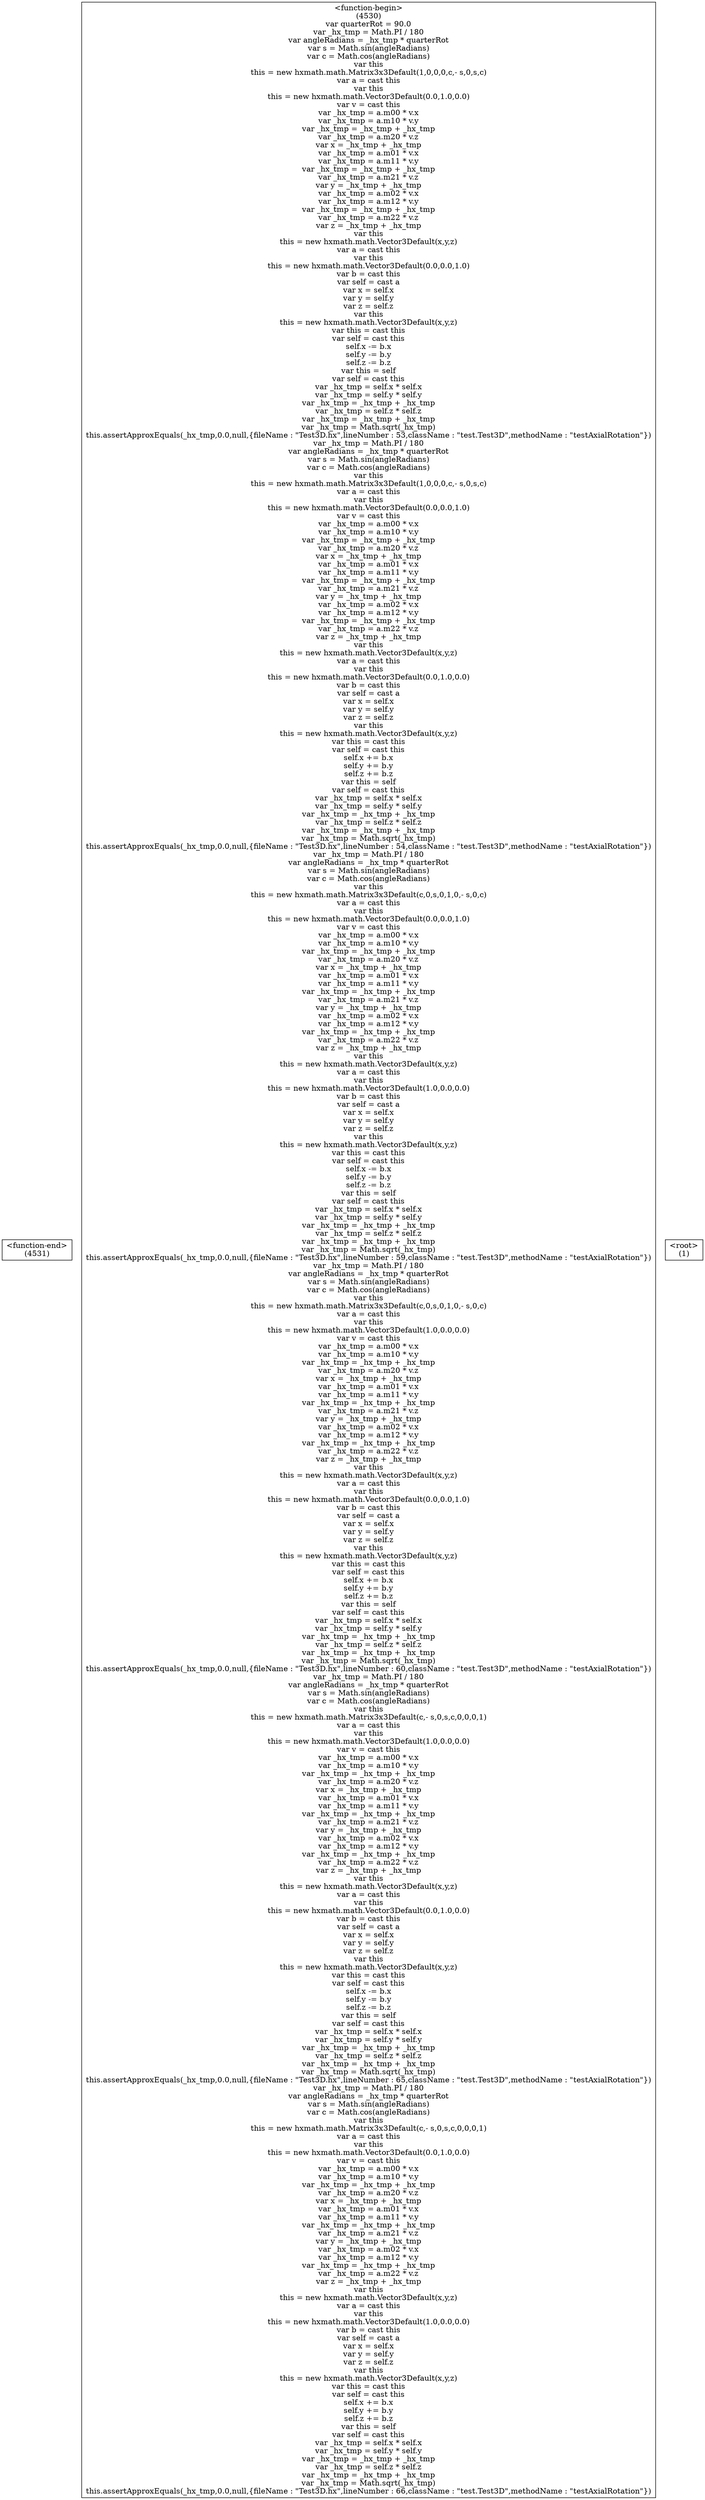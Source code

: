 digraph graphname {
n4531 [shape=box,label="<function-end>
(4531)"];
n4530 [shape=box,label="<function-begin>
(4530)\nvar quarterRot = 90.0\nvar _hx_tmp = Math.PI / 180\nvar angleRadians = _hx_tmp * quarterRot\nvar s = Math.sin(angleRadians)\nvar c = Math.cos(angleRadians)\nvar this\nthis = new hxmath.math.Matrix3x3Default(1,0,0,0,c,- s,0,s,c)\nvar a = cast this\nvar this\nthis = new hxmath.math.Vector3Default(0.0,1.0,0.0)\nvar v = cast this\nvar _hx_tmp = a.m00 * v.x\nvar _hx_tmp = a.m10 * v.y\nvar _hx_tmp = _hx_tmp + _hx_tmp\nvar _hx_tmp = a.m20 * v.z\nvar x = _hx_tmp + _hx_tmp\nvar _hx_tmp = a.m01 * v.x\nvar _hx_tmp = a.m11 * v.y\nvar _hx_tmp = _hx_tmp + _hx_tmp\nvar _hx_tmp = a.m21 * v.z\nvar y = _hx_tmp + _hx_tmp\nvar _hx_tmp = a.m02 * v.x\nvar _hx_tmp = a.m12 * v.y\nvar _hx_tmp = _hx_tmp + _hx_tmp\nvar _hx_tmp = a.m22 * v.z\nvar z = _hx_tmp + _hx_tmp\nvar this\nthis = new hxmath.math.Vector3Default(x,y,z)\nvar a = cast this\nvar this\nthis = new hxmath.math.Vector3Default(0.0,0.0,1.0)\nvar b = cast this\nvar self = cast a\nvar x = self.x\nvar y = self.y\nvar z = self.z\nvar this\nthis = new hxmath.math.Vector3Default(x,y,z)\nvar this = cast this\nvar self = cast this\nself.x -= b.x\nself.y -= b.y\nself.z -= b.z\nvar this = self\nvar self = cast this\nvar _hx_tmp = self.x * self.x\nvar _hx_tmp = self.y * self.y\nvar _hx_tmp = _hx_tmp + _hx_tmp\nvar _hx_tmp = self.z * self.z\nvar _hx_tmp = _hx_tmp + _hx_tmp\nvar _hx_tmp = Math.sqrt(_hx_tmp)\nthis.assertApproxEquals(_hx_tmp,0.0,null,{fileName : \"Test3D.hx\",lineNumber : 53,className : \"test.Test3D\",methodName : \"testAxialRotation\"})\nvar _hx_tmp = Math.PI / 180\nvar angleRadians = _hx_tmp * quarterRot\nvar s = Math.sin(angleRadians)\nvar c = Math.cos(angleRadians)\nvar this\nthis = new hxmath.math.Matrix3x3Default(1,0,0,0,c,- s,0,s,c)\nvar a = cast this\nvar this\nthis = new hxmath.math.Vector3Default(0.0,0.0,1.0)\nvar v = cast this\nvar _hx_tmp = a.m00 * v.x\nvar _hx_tmp = a.m10 * v.y\nvar _hx_tmp = _hx_tmp + _hx_tmp\nvar _hx_tmp = a.m20 * v.z\nvar x = _hx_tmp + _hx_tmp\nvar _hx_tmp = a.m01 * v.x\nvar _hx_tmp = a.m11 * v.y\nvar _hx_tmp = _hx_tmp + _hx_tmp\nvar _hx_tmp = a.m21 * v.z\nvar y = _hx_tmp + _hx_tmp\nvar _hx_tmp = a.m02 * v.x\nvar _hx_tmp = a.m12 * v.y\nvar _hx_tmp = _hx_tmp + _hx_tmp\nvar _hx_tmp = a.m22 * v.z\nvar z = _hx_tmp + _hx_tmp\nvar this\nthis = new hxmath.math.Vector3Default(x,y,z)\nvar a = cast this\nvar this\nthis = new hxmath.math.Vector3Default(0.0,1.0,0.0)\nvar b = cast this\nvar self = cast a\nvar x = self.x\nvar y = self.y\nvar z = self.z\nvar this\nthis = new hxmath.math.Vector3Default(x,y,z)\nvar this = cast this\nvar self = cast this\nself.x += b.x\nself.y += b.y\nself.z += b.z\nvar this = self\nvar self = cast this\nvar _hx_tmp = self.x * self.x\nvar _hx_tmp = self.y * self.y\nvar _hx_tmp = _hx_tmp + _hx_tmp\nvar _hx_tmp = self.z * self.z\nvar _hx_tmp = _hx_tmp + _hx_tmp\nvar _hx_tmp = Math.sqrt(_hx_tmp)\nthis.assertApproxEquals(_hx_tmp,0.0,null,{fileName : \"Test3D.hx\",lineNumber : 54,className : \"test.Test3D\",methodName : \"testAxialRotation\"})\nvar _hx_tmp = Math.PI / 180\nvar angleRadians = _hx_tmp * quarterRot\nvar s = Math.sin(angleRadians)\nvar c = Math.cos(angleRadians)\nvar this\nthis = new hxmath.math.Matrix3x3Default(c,0,s,0,1,0,- s,0,c)\nvar a = cast this\nvar this\nthis = new hxmath.math.Vector3Default(0.0,0.0,1.0)\nvar v = cast this\nvar _hx_tmp = a.m00 * v.x\nvar _hx_tmp = a.m10 * v.y\nvar _hx_tmp = _hx_tmp + _hx_tmp\nvar _hx_tmp = a.m20 * v.z\nvar x = _hx_tmp + _hx_tmp\nvar _hx_tmp = a.m01 * v.x\nvar _hx_tmp = a.m11 * v.y\nvar _hx_tmp = _hx_tmp + _hx_tmp\nvar _hx_tmp = a.m21 * v.z\nvar y = _hx_tmp + _hx_tmp\nvar _hx_tmp = a.m02 * v.x\nvar _hx_tmp = a.m12 * v.y\nvar _hx_tmp = _hx_tmp + _hx_tmp\nvar _hx_tmp = a.m22 * v.z\nvar z = _hx_tmp + _hx_tmp\nvar this\nthis = new hxmath.math.Vector3Default(x,y,z)\nvar a = cast this\nvar this\nthis = new hxmath.math.Vector3Default(1.0,0.0,0.0)\nvar b = cast this\nvar self = cast a\nvar x = self.x\nvar y = self.y\nvar z = self.z\nvar this\nthis = new hxmath.math.Vector3Default(x,y,z)\nvar this = cast this\nvar self = cast this\nself.x -= b.x\nself.y -= b.y\nself.z -= b.z\nvar this = self\nvar self = cast this\nvar _hx_tmp = self.x * self.x\nvar _hx_tmp = self.y * self.y\nvar _hx_tmp = _hx_tmp + _hx_tmp\nvar _hx_tmp = self.z * self.z\nvar _hx_tmp = _hx_tmp + _hx_tmp\nvar _hx_tmp = Math.sqrt(_hx_tmp)\nthis.assertApproxEquals(_hx_tmp,0.0,null,{fileName : \"Test3D.hx\",lineNumber : 59,className : \"test.Test3D\",methodName : \"testAxialRotation\"})\nvar _hx_tmp = Math.PI / 180\nvar angleRadians = _hx_tmp * quarterRot\nvar s = Math.sin(angleRadians)\nvar c = Math.cos(angleRadians)\nvar this\nthis = new hxmath.math.Matrix3x3Default(c,0,s,0,1,0,- s,0,c)\nvar a = cast this\nvar this\nthis = new hxmath.math.Vector3Default(1.0,0.0,0.0)\nvar v = cast this\nvar _hx_tmp = a.m00 * v.x\nvar _hx_tmp = a.m10 * v.y\nvar _hx_tmp = _hx_tmp + _hx_tmp\nvar _hx_tmp = a.m20 * v.z\nvar x = _hx_tmp + _hx_tmp\nvar _hx_tmp = a.m01 * v.x\nvar _hx_tmp = a.m11 * v.y\nvar _hx_tmp = _hx_tmp + _hx_tmp\nvar _hx_tmp = a.m21 * v.z\nvar y = _hx_tmp + _hx_tmp\nvar _hx_tmp = a.m02 * v.x\nvar _hx_tmp = a.m12 * v.y\nvar _hx_tmp = _hx_tmp + _hx_tmp\nvar _hx_tmp = a.m22 * v.z\nvar z = _hx_tmp + _hx_tmp\nvar this\nthis = new hxmath.math.Vector3Default(x,y,z)\nvar a = cast this\nvar this\nthis = new hxmath.math.Vector3Default(0.0,0.0,1.0)\nvar b = cast this\nvar self = cast a\nvar x = self.x\nvar y = self.y\nvar z = self.z\nvar this\nthis = new hxmath.math.Vector3Default(x,y,z)\nvar this = cast this\nvar self = cast this\nself.x += b.x\nself.y += b.y\nself.z += b.z\nvar this = self\nvar self = cast this\nvar _hx_tmp = self.x * self.x\nvar _hx_tmp = self.y * self.y\nvar _hx_tmp = _hx_tmp + _hx_tmp\nvar _hx_tmp = self.z * self.z\nvar _hx_tmp = _hx_tmp + _hx_tmp\nvar _hx_tmp = Math.sqrt(_hx_tmp)\nthis.assertApproxEquals(_hx_tmp,0.0,null,{fileName : \"Test3D.hx\",lineNumber : 60,className : \"test.Test3D\",methodName : \"testAxialRotation\"})\nvar _hx_tmp = Math.PI / 180\nvar angleRadians = _hx_tmp * quarterRot\nvar s = Math.sin(angleRadians)\nvar c = Math.cos(angleRadians)\nvar this\nthis = new hxmath.math.Matrix3x3Default(c,- s,0,s,c,0,0,0,1)\nvar a = cast this\nvar this\nthis = new hxmath.math.Vector3Default(1.0,0.0,0.0)\nvar v = cast this\nvar _hx_tmp = a.m00 * v.x\nvar _hx_tmp = a.m10 * v.y\nvar _hx_tmp = _hx_tmp + _hx_tmp\nvar _hx_tmp = a.m20 * v.z\nvar x = _hx_tmp + _hx_tmp\nvar _hx_tmp = a.m01 * v.x\nvar _hx_tmp = a.m11 * v.y\nvar _hx_tmp = _hx_tmp + _hx_tmp\nvar _hx_tmp = a.m21 * v.z\nvar y = _hx_tmp + _hx_tmp\nvar _hx_tmp = a.m02 * v.x\nvar _hx_tmp = a.m12 * v.y\nvar _hx_tmp = _hx_tmp + _hx_tmp\nvar _hx_tmp = a.m22 * v.z\nvar z = _hx_tmp + _hx_tmp\nvar this\nthis = new hxmath.math.Vector3Default(x,y,z)\nvar a = cast this\nvar this\nthis = new hxmath.math.Vector3Default(0.0,1.0,0.0)\nvar b = cast this\nvar self = cast a\nvar x = self.x\nvar y = self.y\nvar z = self.z\nvar this\nthis = new hxmath.math.Vector3Default(x,y,z)\nvar this = cast this\nvar self = cast this\nself.x -= b.x\nself.y -= b.y\nself.z -= b.z\nvar this = self\nvar self = cast this\nvar _hx_tmp = self.x * self.x\nvar _hx_tmp = self.y * self.y\nvar _hx_tmp = _hx_tmp + _hx_tmp\nvar _hx_tmp = self.z * self.z\nvar _hx_tmp = _hx_tmp + _hx_tmp\nvar _hx_tmp = Math.sqrt(_hx_tmp)\nthis.assertApproxEquals(_hx_tmp,0.0,null,{fileName : \"Test3D.hx\",lineNumber : 65,className : \"test.Test3D\",methodName : \"testAxialRotation\"})\nvar _hx_tmp = Math.PI / 180\nvar angleRadians = _hx_tmp * quarterRot\nvar s = Math.sin(angleRadians)\nvar c = Math.cos(angleRadians)\nvar this\nthis = new hxmath.math.Matrix3x3Default(c,- s,0,s,c,0,0,0,1)\nvar a = cast this\nvar this\nthis = new hxmath.math.Vector3Default(0.0,1.0,0.0)\nvar v = cast this\nvar _hx_tmp = a.m00 * v.x\nvar _hx_tmp = a.m10 * v.y\nvar _hx_tmp = _hx_tmp + _hx_tmp\nvar _hx_tmp = a.m20 * v.z\nvar x = _hx_tmp + _hx_tmp\nvar _hx_tmp = a.m01 * v.x\nvar _hx_tmp = a.m11 * v.y\nvar _hx_tmp = _hx_tmp + _hx_tmp\nvar _hx_tmp = a.m21 * v.z\nvar y = _hx_tmp + _hx_tmp\nvar _hx_tmp = a.m02 * v.x\nvar _hx_tmp = a.m12 * v.y\nvar _hx_tmp = _hx_tmp + _hx_tmp\nvar _hx_tmp = a.m22 * v.z\nvar z = _hx_tmp + _hx_tmp\nvar this\nthis = new hxmath.math.Vector3Default(x,y,z)\nvar a = cast this\nvar this\nthis = new hxmath.math.Vector3Default(1.0,0.0,0.0)\nvar b = cast this\nvar self = cast a\nvar x = self.x\nvar y = self.y\nvar z = self.z\nvar this\nthis = new hxmath.math.Vector3Default(x,y,z)\nvar this = cast this\nvar self = cast this\nself.x += b.x\nself.y += b.y\nself.z += b.z\nvar this = self\nvar self = cast this\nvar _hx_tmp = self.x * self.x\nvar _hx_tmp = self.y * self.y\nvar _hx_tmp = _hx_tmp + _hx_tmp\nvar _hx_tmp = self.z * self.z\nvar _hx_tmp = _hx_tmp + _hx_tmp\nvar _hx_tmp = Math.sqrt(_hx_tmp)\nthis.assertApproxEquals(_hx_tmp,0.0,null,{fileName : \"Test3D.hx\",lineNumber : 66,className : \"test.Test3D\",methodName : \"testAxialRotation\"})"];
n1 [shape=box,label="<root>
(1)"];
}
